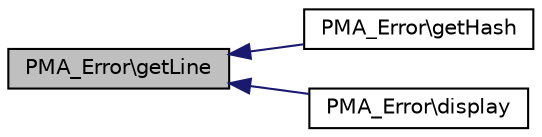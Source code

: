 digraph G
{
  edge [fontname="Helvetica",fontsize="10",labelfontname="Helvetica",labelfontsize="10"];
  node [fontname="Helvetica",fontsize="10",shape=record];
  rankdir="LR";
  Node1 [label="PMA_Error\\getLine",height=0.2,width=0.4,color="black", fillcolor="grey75", style="filled" fontcolor="black"];
  Node1 -> Node2 [dir="back",color="midnightblue",fontsize="10",style="solid",fontname="Helvetica"];
  Node2 [label="PMA_Error\\getHash",height=0.2,width=0.4,color="black", fillcolor="white", style="filled",URL="$classPMA__Error.html#a7c1a10f8dfbe74a62511cea590777145",tooltip="returns unique PMA_Error::$_hash, if not exists it will be created"];
  Node1 -> Node3 [dir="back",color="midnightblue",fontsize="10",style="solid",fontname="Helvetica"];
  Node3 [label="PMA_Error\\display",height=0.2,width=0.4,color="black", fillcolor="white", style="filled",URL="$classPMA__Error.html#a8b50ee3c073f50d9fdd269996a4c20b1",tooltip="Displays the error in HTML."];
}
